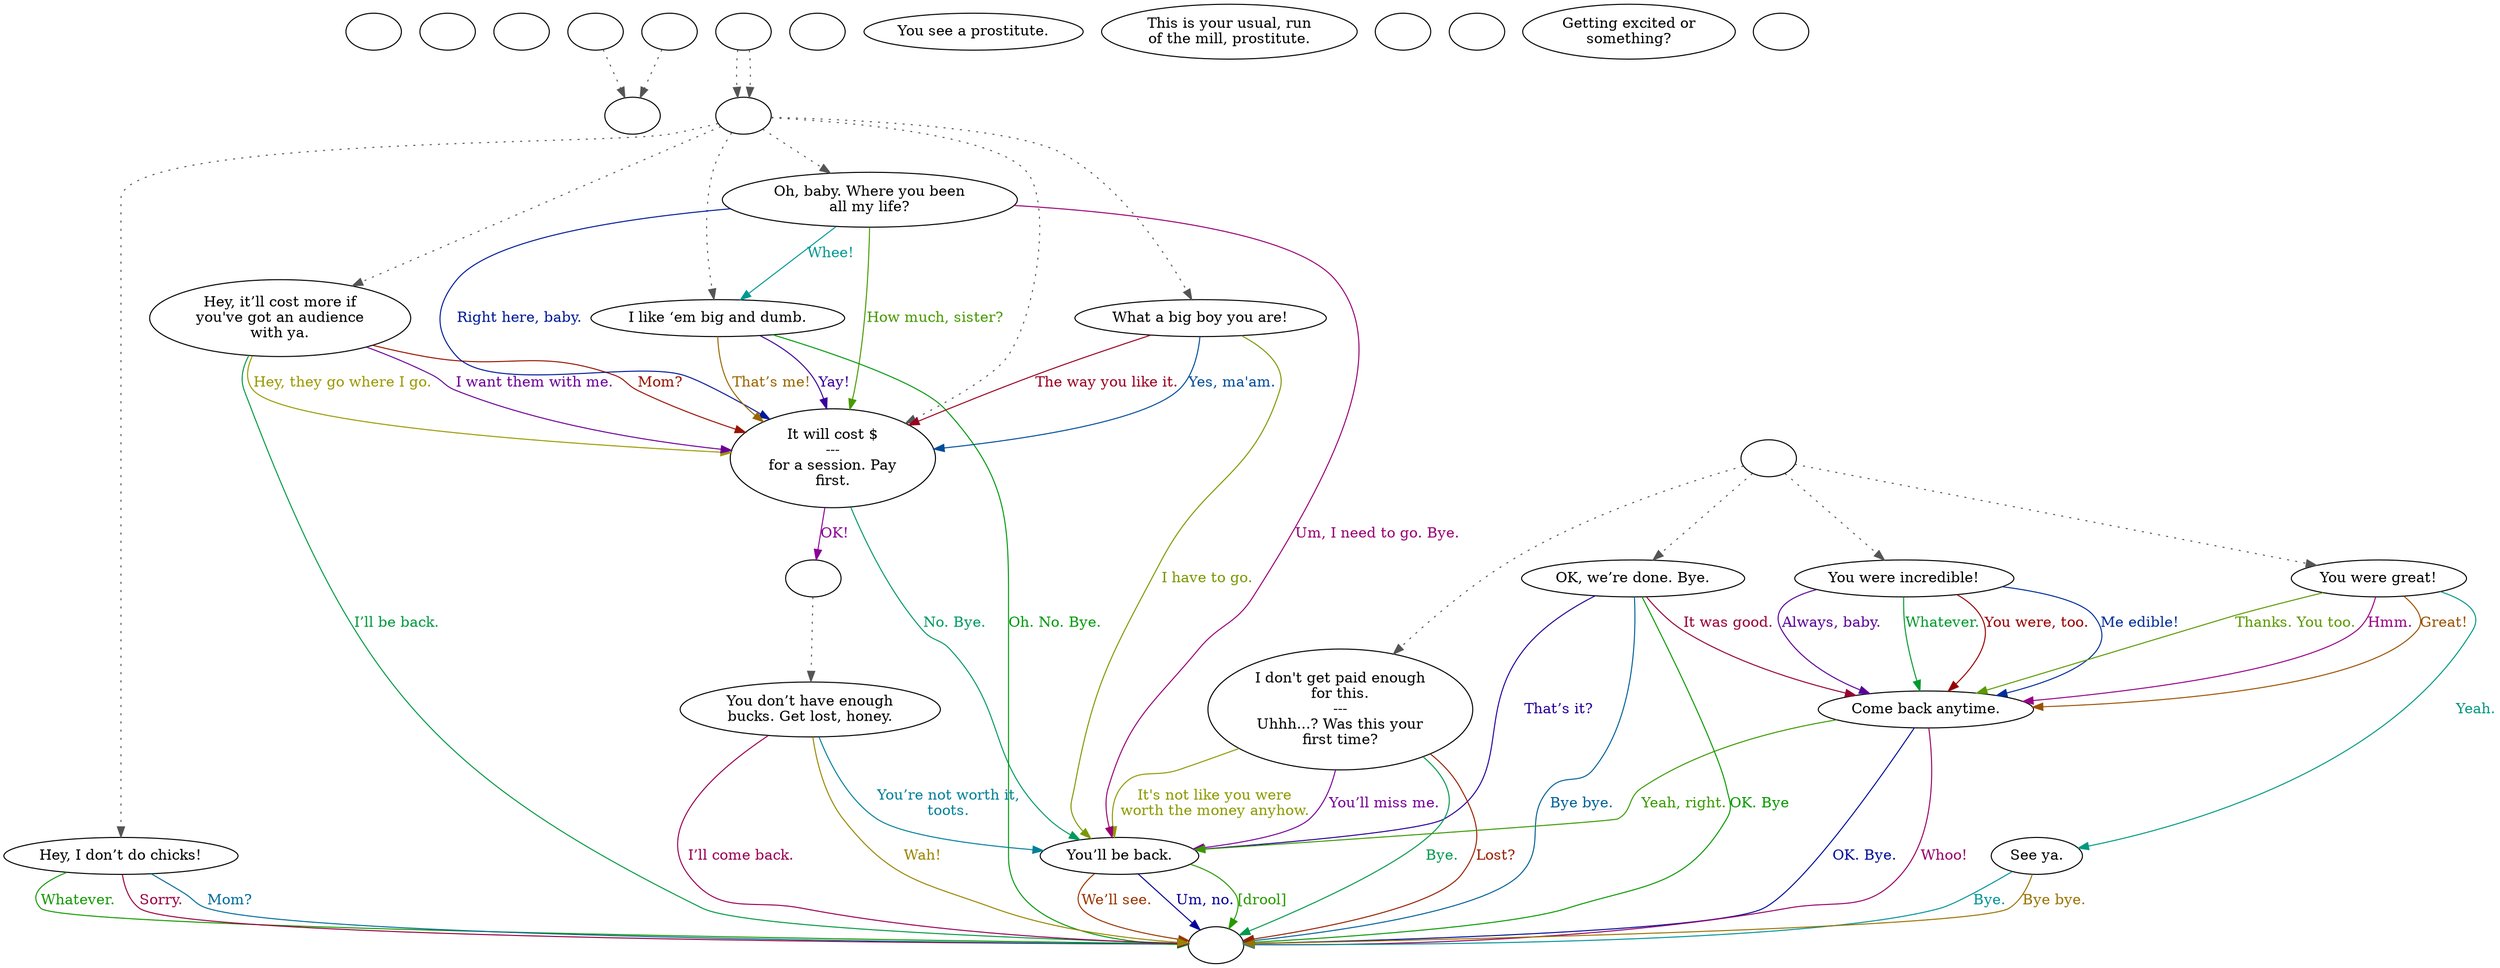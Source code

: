 digraph dcSheila {
  "checkPartyMembersNearDoor" [style=filled       fillcolor="#FFFFFF"       color="#000000"]
  "checkPartyMembersNearDoor" [label=""]
  "start" [style=filled       fillcolor="#FFFFFF"       color="#000000"]
  "start" [label=""]
  "critter_p_proc" [style=filled       fillcolor="#FFFFFF"       color="#000000"]
  "critter_p_proc" [label=""]
  "pickup_p_proc" [style=filled       fillcolor="#FFFFFF"       color="#000000"]
  "pickup_p_proc" -> "Node998" [style=dotted color="#555555"]
  "pickup_p_proc" [label=""]
  "talk_p_proc" [style=filled       fillcolor="#FFFFFF"       color="#000000"]
  "talk_p_proc" -> "Node995" [style=dotted color="#555555"]
  "talk_p_proc" -> "Node995" [style=dotted color="#555555"]
  "talk_p_proc" [label=""]
  "destroy_p_proc" [style=filled       fillcolor="#FFFFFF"       color="#000000"]
  "destroy_p_proc" [label=""]
  "look_at_p_proc" [style=filled       fillcolor="#FFFFFF"       color="#000000"]
  "look_at_p_proc" [label="You see a prostitute."]
  "description_p_proc" [style=filled       fillcolor="#FFFFFF"       color="#000000"]
  "description_p_proc" [label="This is your usual, run\nof the mill, prostitute."]
  "use_skill_on_p_proc" [style=filled       fillcolor="#FFFFFF"       color="#000000"]
  "use_skill_on_p_proc" [label=""]
  "damage_p_proc" [style=filled       fillcolor="#FFFFFF"       color="#000000"]
  "damage_p_proc" -> "Node998" [style=dotted color="#555555"]
  "damage_p_proc" [label=""]
  "map_enter_p_proc" [style=filled       fillcolor="#FFFFFF"       color="#000000"]
  "map_enter_p_proc" [label=""]
  "use_p_proc" [style=filled       fillcolor="#FFFFFF"       color="#000000"]
  "use_p_proc" [label="Getting excited or\nsomething?"]
  "push_p_proc" [style=filled       fillcolor="#FFFFFF"       color="#000000"]
  "push_p_proc" [label=""]
  "timed_event_p_proc" [style=filled       fillcolor="#FFFFFF"       color="#000000"]
  "timed_event_p_proc" -> "Node009" [style=dotted color="#555555"]
  "timed_event_p_proc" -> "Node010" [style=dotted color="#555555"]
  "timed_event_p_proc" -> "Node011" [style=dotted color="#555555"]
  "timed_event_p_proc" -> "Node012" [style=dotted color="#555555"]
  "timed_event_p_proc" [label=""]
  "Node001" [style=filled       fillcolor="#FFFFFF"       color="#000000"]
  "Node001" [label="Hey, I don’t do chicks!"]
  "Node001" -> "Node999" [label="Whatever." color="#139900" fontcolor="#139900"]
  "Node001" -> "Node999" [label="Sorry." color="#990040" fontcolor="#990040"]
  "Node001" -> "Node999" [label="Mom?" color="#006C99" fontcolor="#006C99"]
  "Node002" [style=filled       fillcolor="#FFFFFF"       color="#000000"]
  "Node002" [label="Hey, it’ll cost more if\nyou've got an audience\nwith ya."]
  "Node002" -> "Node006" [label="Hey, they go where I go." color="#999900" fontcolor="#999900"]
  "Node002" -> "Node006" [label="I want them with me." color="#6C0099" fontcolor="#6C0099"]
  "Node002" -> "Node999" [label="I’ll be back." color="#009940" fontcolor="#009940"]
  "Node002" -> "Node006" [label="Mom?" color="#991300" fontcolor="#991300"]
  "Node003" [style=filled       fillcolor="#FFFFFF"       color="#000000"]
  "Node003" [label="Oh, baby. Where you been\nall my life?"]
  "Node003" -> "Node006" [label="Right here, baby." color="#001A99" fontcolor="#001A99"]
  "Node003" -> "Node006" [label="How much, sister?" color="#469900" fontcolor="#469900"]
  "Node003" -> "Node007" [label="Um, I need to go. Bye." color="#990073" fontcolor="#990073"]
  "Node003" -> "Node004" [label="Whee!" color="#009993" fontcolor="#009993"]
  "Node004" [style=filled       fillcolor="#FFFFFF"       color="#000000"]
  "Node004" [label="I like ‘em big and dumb."]
  "Node004" -> "Node006" [label="That’s me!" color="#996600" fontcolor="#996600"]
  "Node004" -> "Node006" [label="Yay!" color="#390099" fontcolor="#390099"]
  "Node004" -> "Node999" [label="Oh. No. Bye." color="#00990D" fontcolor="#00990D"]
  "Node005" [style=filled       fillcolor="#FFFFFF"       color="#000000"]
  "Node005" [label="What a big boy you are!"]
  "Node005" -> "Node006" [label="The way you like it." color="#990020" fontcolor="#990020"]
  "Node005" -> "Node006" [label="Yes, ma'am." color="#004D99" fontcolor="#004D99"]
  "Node005" -> "Node007" [label="I have to go." color="#799900" fontcolor="#799900"]
  "Node006" [style=filled       fillcolor="#FFFFFF"       color="#000000"]
  "Node006" [label="It will cost $\n---\nfor a session. Pay\nfirst."]
  "Node006" -> "Node996" [label="OK!" color="#8C0099" fontcolor="#8C0099"]
  "Node006" -> "Node007" [label="No. Bye." color="#00995F" fontcolor="#00995F"]
  "Node007" [style=filled       fillcolor="#FFFFFF"       color="#000000"]
  "Node007" [label="You’ll be back."]
  "Node007" -> "Node999" [label="We’ll see." color="#993300" fontcolor="#993300"]
  "Node007" -> "Node999" [label="Um, no." color="#060099" fontcolor="#060099"]
  "Node007" -> "Node999" [label="[drool]" color="#279900" fontcolor="#279900"]
  "Node008" [style=filled       fillcolor="#FFFFFF"       color="#000000"]
  "Node008" [label="You don’t have enough\nbucks. Get lost, honey."]
  "Node008" -> "Node999" [label="I’ll come back." color="#990053" fontcolor="#990053"]
  "Node008" -> "Node007" [label="You’re not worth it,\ntoots." color="#008099" fontcolor="#008099"]
  "Node008" -> "Node999" [label="Wah!" color="#998500" fontcolor="#998500"]
  "Node009" [style=filled       fillcolor="#FFFFFF"       color="#000000"]
  "Node009" [label="You were incredible!"]
  "Node009" -> "Node013" [label="Always, baby." color="#590099" fontcolor="#590099"]
  "Node009" -> "Node013" [label="Whatever." color="#00992C" fontcolor="#00992C"]
  "Node009" -> "Node013" [label="You were, too." color="#990000" fontcolor="#990000"]
  "Node009" -> "Node013" [label="Me edible!" color="#002D99" fontcolor="#002D99"]
  "Node010" [style=filled       fillcolor="#FFFFFF"       color="#000000"]
  "Node010" [label="You were great!"]
  "Node010" -> "Node013" [label="Thanks. You too." color="#5A9900" fontcolor="#5A9900"]
  "Node010" -> "Node013" [label="Hmm." color="#990086" fontcolor="#990086"]
  "Node010" -> "Node014" [label="Yeah." color="#00997F" fontcolor="#00997F"]
  "Node010" -> "Node013" [label="Great!" color="#995200" fontcolor="#995200"]
  "Node011" [style=filled       fillcolor="#FFFFFF"       color="#000000"]
  "Node011" [label="OK, we’re done. Bye."]
  "Node011" -> "Node007" [label="That’s it?" color="#260099" fontcolor="#260099"]
  "Node011" -> "Node999" [label="OK. Bye" color="#079900" fontcolor="#079900"]
  "Node011" -> "Node013" [label="It was good." color="#990034" fontcolor="#990034"]
  "Node011" -> "Node999" [label="Bye bye." color="#006099" fontcolor="#006099"]
  "Node012" [style=filled       fillcolor="#FFFFFF"       color="#000000"]
  "Node012" [label="I don't get paid enough\nfor this.\n---\nUhhh...? Was this your\nfirst time?"]
  "Node012" -> "Node007" [label="It's not like you were\nworth the money anyhow." color="#8D9900" fontcolor="#8D9900"]
  "Node012" -> "Node007" [label="You’ll miss me." color="#780099" fontcolor="#780099"]
  "Node012" -> "Node999" [label="Bye." color="#00994C" fontcolor="#00994C"]
  "Node012" -> "Node999" [label="Lost?" color="#991F00" fontcolor="#991F00"]
  "Node013" [style=filled       fillcolor="#FFFFFF"       color="#000000"]
  "Node013" [label="Come back anytime."]
  "Node013" -> "Node999" [label="OK. Bye." color="#000D99" fontcolor="#000D99"]
  "Node013" -> "Node007" [label="Yeah, right." color="#3A9900" fontcolor="#3A9900"]
  "Node013" -> "Node999" [label="Whoo!" color="#990067" fontcolor="#990067"]
  "Node014" [style=filled       fillcolor="#FFFFFF"       color="#000000"]
  "Node014" [label="See ya."]
  "Node014" -> "Node999" [label="Bye." color="#009399" fontcolor="#009399"]
  "Node014" -> "Node999" [label="Bye bye." color="#997200" fontcolor="#997200"]
  "Node998" [style=filled       fillcolor="#FFFFFF"       color="#000000"]
  "Node998" [label=""]
  "Node996" [style=filled       fillcolor="#FFFFFF"       color="#000000"]
  "Node996" -> "Node008" [style=dotted color="#555555"]
  "Node996" [label=""]
  "Node995" [style=filled       fillcolor="#FFFFFF"       color="#000000"]
  "Node995" -> "Node001" [style=dotted color="#555555"]
  "Node995" -> "Node002" [style=dotted color="#555555"]
  "Node995" -> "Node003" [style=dotted color="#555555"]
  "Node995" -> "Node004" [style=dotted color="#555555"]
  "Node995" -> "Node005" [style=dotted color="#555555"]
  "Node995" -> "Node006" [style=dotted color="#555555"]
  "Node995" [label=""]
  "Node999" [style=filled       fillcolor="#FFFFFF"       color="#000000"]
  "Node999" [label=""]
}